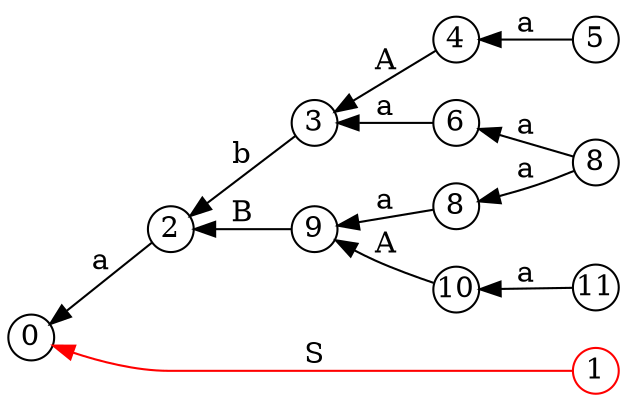 digraph GSS {
    rankdir=RL
    node [shape=circle fixedsize=true width=0.3]
    0
    2 
    2 -> 0 [label="a"]
    3
    3 -> 2 [label="b"]
    9
    9 -> 2 [label="B"]
    4
    6
    8
    10
    4 -> 3 [label="A"]
    6 -> 3 [label="a"]
    8 -> 9 [label="a"]
    10 -> 9 [label="A"]
    5
    12 [label="8"]
    11
    9
    5 -> 4 [label="a"]
    12 -> 6 [label="a"]
    12 -> 8 [label="a"]
    11 -> 10 [label="a"]
    1 [color="red"]
    1 -> 0 [label="S" color="red"]
    {rank=same; 0}
    {rank=same; 2}
    {rank=same; 3 9}
    {rank=same; 4 6 8 10}
    {rank=same; 5 12 11 1}
}
